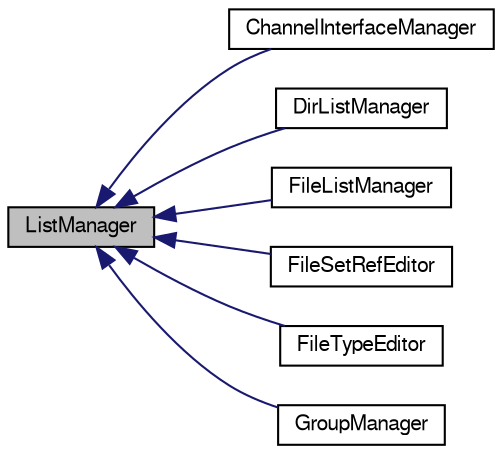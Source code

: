 digraph G
{
  bgcolor="transparent";
  edge [fontname="FreeSans",fontsize=10,labelfontname="FreeSans",labelfontsize=10];
  node [fontname="FreeSans",fontsize=10,shape=record];
  rankdir=LR;
  Node1 [label="ListManager",height=0.2,width=0.4,color="black", fillcolor="grey75", style="filled" fontcolor="black"];
  Node1 -> Node2 [dir=back,color="midnightblue",fontsize=10,style="solid",fontname="FreeSans"];
  Node2 [label="ChannelInterfaceManager",height=0.2,width=0.4,color="black",URL="$class_channel_interface_manager.html",tooltip="Widget to select bus interfaces from a component and add them to list."];
  Node1 -> Node3 [dir=back,color="midnightblue",fontsize=10,style="solid",fontname="FreeSans"];
  Node3 [label="DirListManager",height=0.2,width=0.4,color="black",URL="$class_dir_list_manager.html",tooltip="DirListManager can be used to manage a list of relative directory paths."];
  Node1 -> Node4 [dir=back,color="midnightblue",fontsize=10,style="solid",fontname="FreeSans"];
  Node4 [label="FileListManager",height=0.2,width=0.4,color="black",URL="$class_file_list_manager.html",tooltip="FileListManager can be used to manage a list of relative file paths."];
  Node1 -> Node5 [dir=back,color="midnightblue",fontsize=10,style="solid",fontname="FreeSans"];
  Node5 [label="FileSetRefEditor",height=0.2,width=0.4,color="black",URL="$class_file_set_ref_editor.html",tooltip="Editor to set the file set references of a view."];
  Node1 -> Node6 [dir=back,color="midnightblue",fontsize=10,style="solid",fontname="FreeSans"];
  Node6 [label="FileTypeEditor",height=0.2,width=0.4,color="black",URL="$class_file_type_editor.html",tooltip="FileTypeEditor is used to specify a file type for a file."];
  Node1 -> Node7 [dir=back,color="midnightblue",fontsize=10,style="solid",fontname="FreeSans"];
  Node7 [label="GroupManager",height=0.2,width=0.4,color="black",URL="$class_group_manager.html",tooltip="GroupManager is a widget to manage group names within FileSet."];
}
